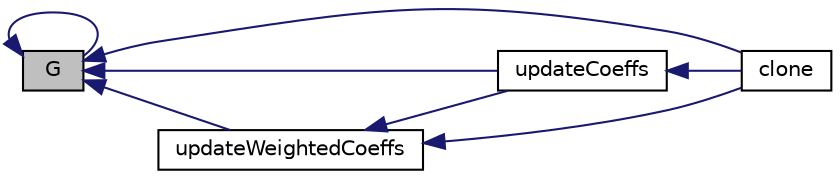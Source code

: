 digraph "G"
{
  bgcolor="transparent";
  edge [fontname="Helvetica",fontsize="10",labelfontname="Helvetica",labelfontsize="10"];
  node [fontname="Helvetica",fontsize="10",shape=record];
  rankdir="LR";
  Node1722 [label="G",height=0.2,width=0.4,color="black", fillcolor="grey75", style="filled", fontcolor="black"];
  Node1722 -> Node1723 [dir="back",color="midnightblue",fontsize="10",style="solid",fontname="Helvetica"];
  Node1723 [label="clone",height=0.2,width=0.4,color="black",URL="$a32181.html#a617bc55e78cf53196df9217431e5aa96",tooltip="Construct and return a clone setting internal field reference. "];
  Node1722 -> Node1722 [dir="back",color="midnightblue",fontsize="10",style="solid",fontname="Helvetica"];
  Node1722 -> Node1724 [dir="back",color="midnightblue",fontsize="10",style="solid",fontname="Helvetica"];
  Node1724 [label="updateCoeffs",height=0.2,width=0.4,color="black",URL="$a32181.html#a7e24eafac629d3733181cd942d4c902f",tooltip="Update the coefficients associated with the patch field. "];
  Node1724 -> Node1723 [dir="back",color="midnightblue",fontsize="10",style="solid",fontname="Helvetica"];
  Node1722 -> Node1725 [dir="back",color="midnightblue",fontsize="10",style="solid",fontname="Helvetica"];
  Node1725 [label="updateWeightedCoeffs",height=0.2,width=0.4,color="black",URL="$a32181.html#abdb19742355ced144cd0033d4c5b1e35",tooltip="Update the coefficients associated with the patch field. "];
  Node1725 -> Node1724 [dir="back",color="midnightblue",fontsize="10",style="solid",fontname="Helvetica"];
  Node1725 -> Node1723 [dir="back",color="midnightblue",fontsize="10",style="solid",fontname="Helvetica"];
}
